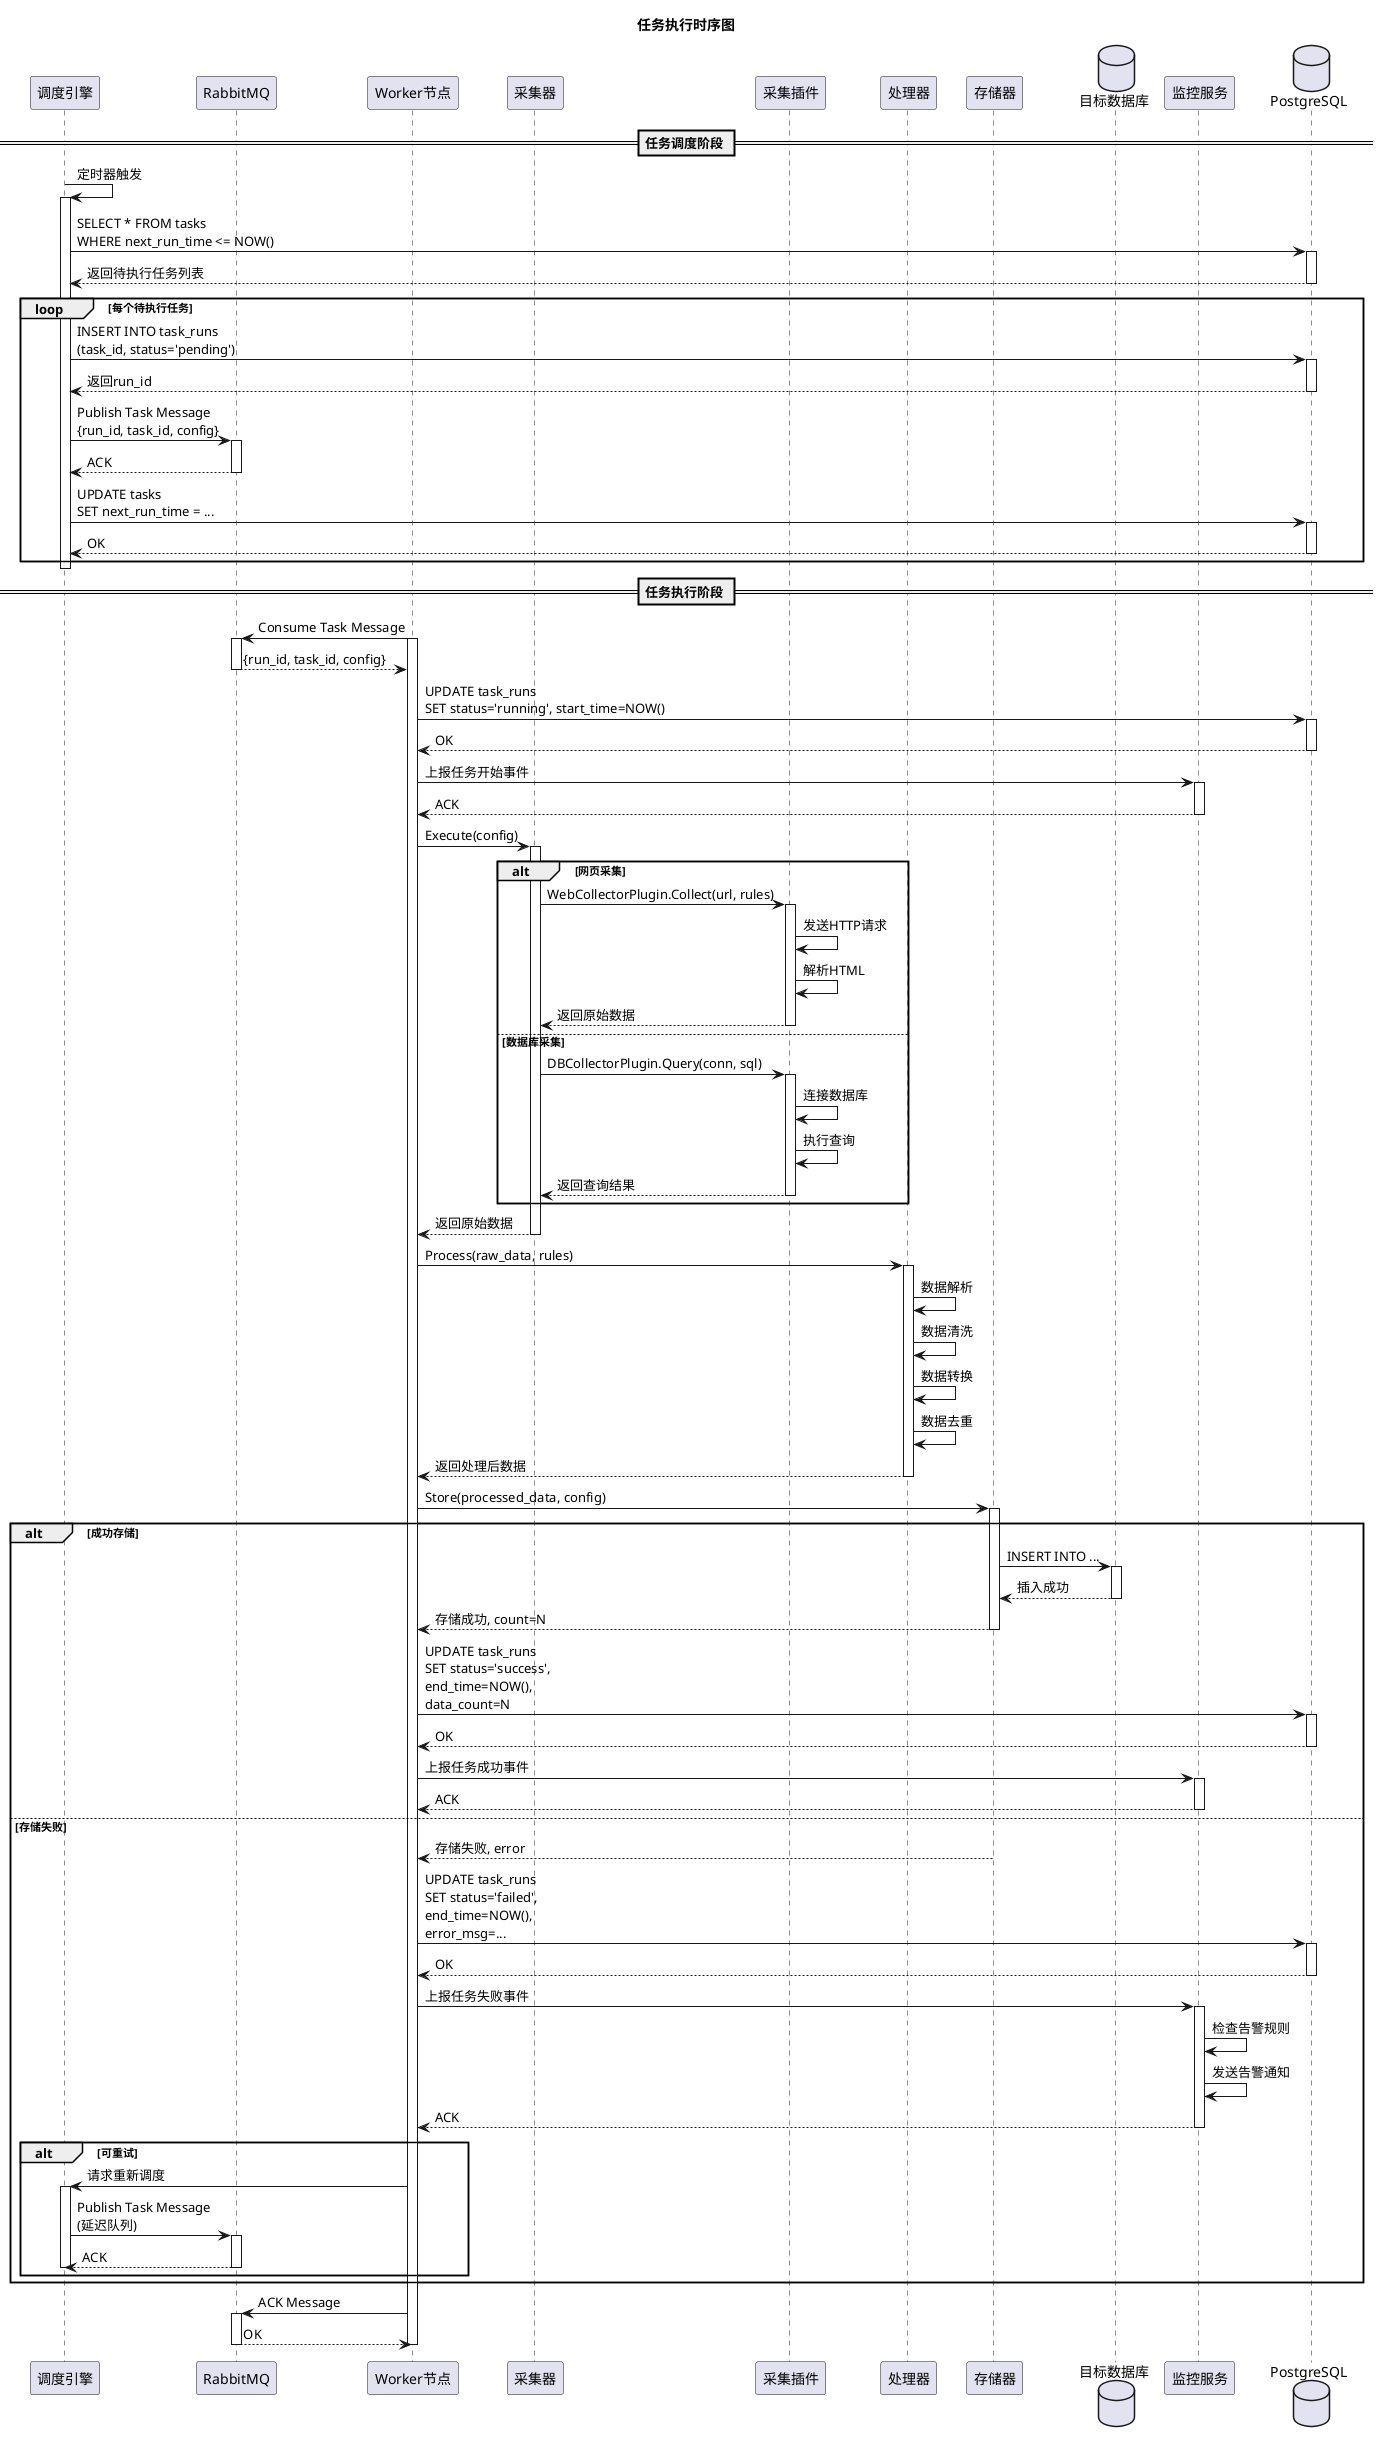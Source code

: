 @startuml
title 任务执行时序图

participant "调度引擎" as Scheduler
participant "RabbitMQ" as MQ
participant "Worker节点" as Worker
participant "采集器" as Collector
participant "采集插件" as Plugin
participant "处理器" as Processor
participant "存储器" as Storage
database "目标数据库" as TargetDB
participant "监控服务" as Monitor
database "PostgreSQL" as DB

== 任务调度阶段 ==

Scheduler -> Scheduler: 定时器触发
activate Scheduler

Scheduler -> DB: SELECT * FROM tasks\nWHERE next_run_time <= NOW()
activate DB
DB --> Scheduler: 返回待执行任务列表
deactivate DB

loop 每个待执行任务
    Scheduler -> DB: INSERT INTO task_runs\n(task_id, status='pending')
    activate DB
    DB --> Scheduler: 返回run_id
    deactivate DB
    
    Scheduler -> MQ: Publish Task Message\n{run_id, task_id, config}
    activate MQ
    MQ --> Scheduler: ACK
    deactivate MQ
    
    Scheduler -> DB: UPDATE tasks\nSET next_run_time = ...
    activate DB
    DB --> Scheduler: OK
    deactivate DB
end

deactivate Scheduler

== 任务执行阶段 ==

Worker -> MQ: Consume Task Message
activate Worker
activate MQ
MQ --> Worker: {run_id, task_id, config}
deactivate MQ

Worker -> DB: UPDATE task_runs\nSET status='running', start_time=NOW()
activate DB
DB --> Worker: OK
deactivate DB

Worker -> Monitor: 上报任务开始事件
activate Monitor
Monitor --> Worker: ACK
deactivate Monitor

Worker -> Collector: Execute(config)
activate Collector

alt 网页采集
    Collector -> Plugin: WebCollectorPlugin.Collect(url, rules)
    activate Plugin
    Plugin -> Plugin: 发送HTTP请求
    Plugin -> Plugin: 解析HTML
    Plugin --> Collector: 返回原始数据
    deactivate Plugin
else 数据库采集
    Collector -> Plugin: DBCollectorPlugin.Query(conn, sql)
    activate Plugin
    Plugin -> Plugin: 连接数据库
    Plugin -> Plugin: 执行查询
    Plugin --> Collector: 返回查询结果
    deactivate Plugin
end

Collector --> Worker: 返回原始数据
deactivate Collector

Worker -> Processor: Process(raw_data, rules)
activate Processor

Processor -> Processor: 数据解析
Processor -> Processor: 数据清洗
Processor -> Processor: 数据转换
Processor -> Processor: 数据去重

Processor --> Worker: 返回处理后数据
deactivate Processor

Worker -> Storage: Store(processed_data, config)
activate Storage

alt 成功存储
    Storage -> TargetDB: INSERT INTO ...
    activate TargetDB
    TargetDB --> Storage: 插入成功
    deactivate TargetDB
    
    Storage --> Worker: 存储成功, count=N
    deactivate Storage
    
    Worker -> DB: UPDATE task_runs\nSET status='success',\nend_time=NOW(),\ndata_count=N
    activate DB
    DB --> Worker: OK
    deactivate DB
    
    Worker -> Monitor: 上报任务成功事件
    activate Monitor
    Monitor --> Worker: ACK
    deactivate Monitor
    
else 存储失败
    Storage --> Worker: 存储失败, error
    deactivate Storage
    
    Worker -> DB: UPDATE task_runs\nSET status='failed',\nend_time=NOW(),\nerror_msg=...
    activate DB
    DB --> Worker: OK
    deactivate DB
    
    Worker -> Monitor: 上报任务失败事件
    activate Monitor
    Monitor -> Monitor: 检查告警规则
    Monitor -> Monitor: 发送告警通知
    Monitor --> Worker: ACK
    deactivate Monitor
    
    alt 可重试
        Worker -> Scheduler: 请求重新调度
        activate Scheduler
        Scheduler -> MQ: Publish Task Message\n(延迟队列)
        activate MQ
        MQ --> Scheduler: ACK
        deactivate MQ
        deactivate Scheduler
    end
end

Worker -> MQ: ACK Message
activate MQ
MQ --> Worker: OK
deactivate MQ

deactivate Worker

@enduml

